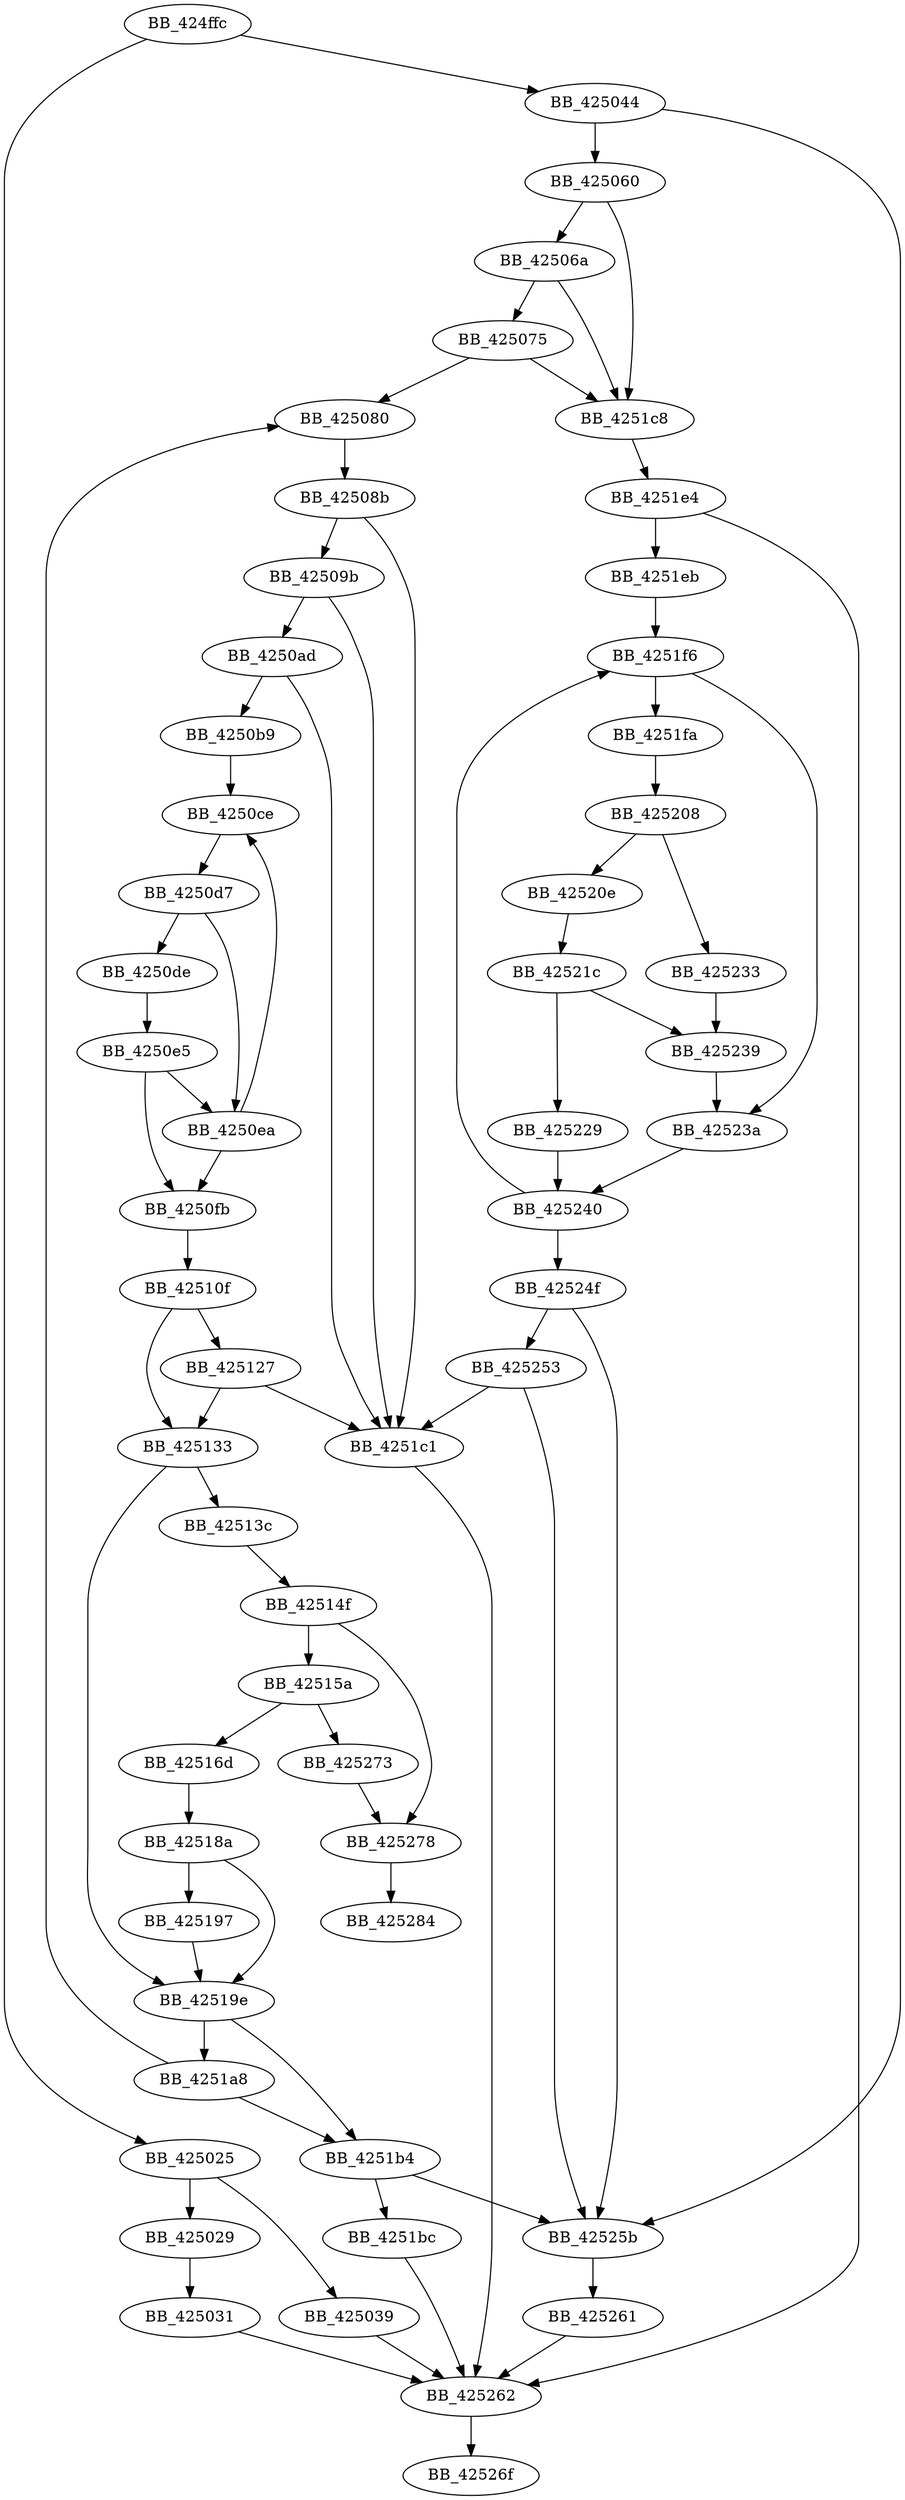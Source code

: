 DiGraph __wsetlocale_nolock{
BB_424ffc->BB_425025
BB_424ffc->BB_425044
BB_425025->BB_425029
BB_425025->BB_425039
BB_425029->BB_425031
BB_425031->BB_425262
BB_425039->BB_425262
BB_425044->BB_425060
BB_425044->BB_42525b
BB_425060->BB_42506a
BB_425060->BB_4251c8
BB_42506a->BB_425075
BB_42506a->BB_4251c8
BB_425075->BB_425080
BB_425075->BB_4251c8
BB_425080->BB_42508b
BB_42508b->BB_42509b
BB_42508b->BB_4251c1
BB_42509b->BB_4250ad
BB_42509b->BB_4251c1
BB_4250ad->BB_4250b9
BB_4250ad->BB_4251c1
BB_4250b9->BB_4250ce
BB_4250ce->BB_4250d7
BB_4250d7->BB_4250de
BB_4250d7->BB_4250ea
BB_4250de->BB_4250e5
BB_4250e5->BB_4250ea
BB_4250e5->BB_4250fb
BB_4250ea->BB_4250ce
BB_4250ea->BB_4250fb
BB_4250fb->BB_42510f
BB_42510f->BB_425127
BB_42510f->BB_425133
BB_425127->BB_425133
BB_425127->BB_4251c1
BB_425133->BB_42513c
BB_425133->BB_42519e
BB_42513c->BB_42514f
BB_42514f->BB_42515a
BB_42514f->BB_425278
BB_42515a->BB_42516d
BB_42515a->BB_425273
BB_42516d->BB_42518a
BB_42518a->BB_425197
BB_42518a->BB_42519e
BB_425197->BB_42519e
BB_42519e->BB_4251a8
BB_42519e->BB_4251b4
BB_4251a8->BB_425080
BB_4251a8->BB_4251b4
BB_4251b4->BB_4251bc
BB_4251b4->BB_42525b
BB_4251bc->BB_425262
BB_4251c1->BB_425262
BB_4251c8->BB_4251e4
BB_4251e4->BB_4251eb
BB_4251e4->BB_425262
BB_4251eb->BB_4251f6
BB_4251f6->BB_4251fa
BB_4251f6->BB_42523a
BB_4251fa->BB_425208
BB_425208->BB_42520e
BB_425208->BB_425233
BB_42520e->BB_42521c
BB_42521c->BB_425229
BB_42521c->BB_425239
BB_425229->BB_425240
BB_425233->BB_425239
BB_425239->BB_42523a
BB_42523a->BB_425240
BB_425240->BB_4251f6
BB_425240->BB_42524f
BB_42524f->BB_425253
BB_42524f->BB_42525b
BB_425253->BB_4251c1
BB_425253->BB_42525b
BB_42525b->BB_425261
BB_425261->BB_425262
BB_425262->BB_42526f
BB_425273->BB_425278
BB_425278->BB_425284
}
